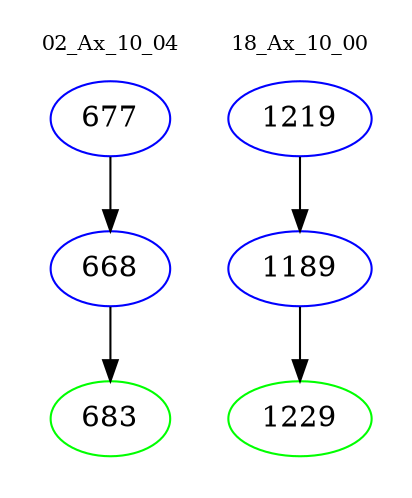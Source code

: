 digraph{
subgraph cluster_0 {
color = white
label = "02_Ax_10_04";
fontsize=10;
T0_677 [label="677", color="blue"]
T0_677 -> T0_668 [color="black"]
T0_668 [label="668", color="blue"]
T0_668 -> T0_683 [color="black"]
T0_683 [label="683", color="green"]
}
subgraph cluster_1 {
color = white
label = "18_Ax_10_00";
fontsize=10;
T1_1219 [label="1219", color="blue"]
T1_1219 -> T1_1189 [color="black"]
T1_1189 [label="1189", color="blue"]
T1_1189 -> T1_1229 [color="black"]
T1_1229 [label="1229", color="green"]
}
}
